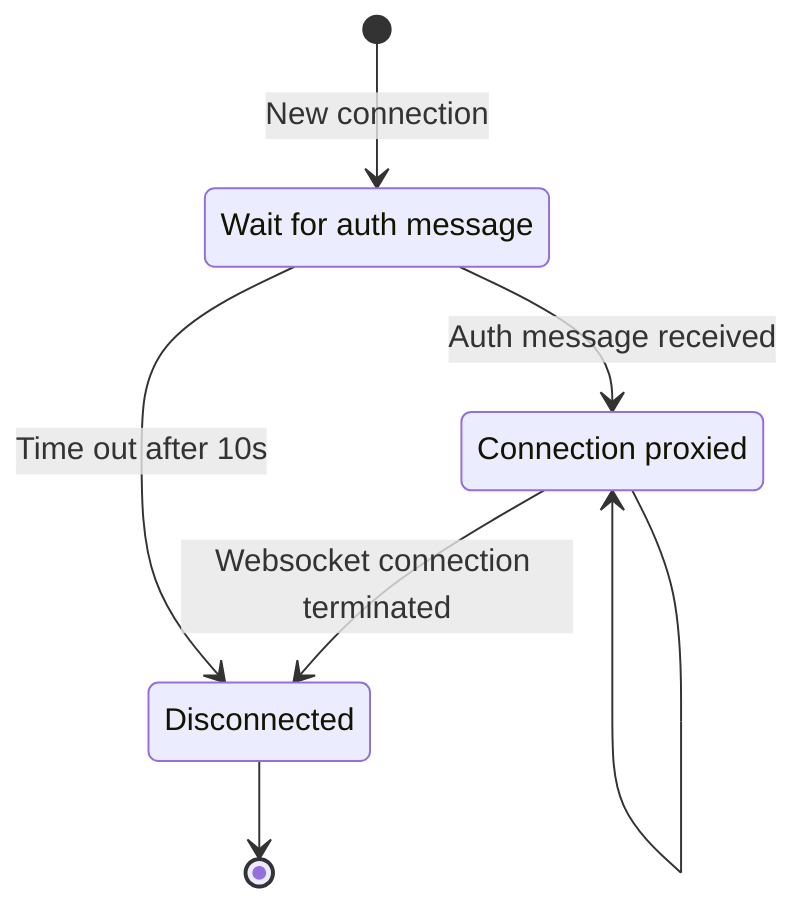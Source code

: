 stateDiagram-v2
    state "Wait for auth message" as wait
    state "Connection proxied" as proxied
    state "Disconnected" as disconnected

    [*] --> wait: New connection
    wait --> proxied: Auth message received
    proxied --> disconnected: Websocket connection terminated
    proxied --> proxied
    wait --> disconnected: Time out after 10s
    disconnected --> [*]